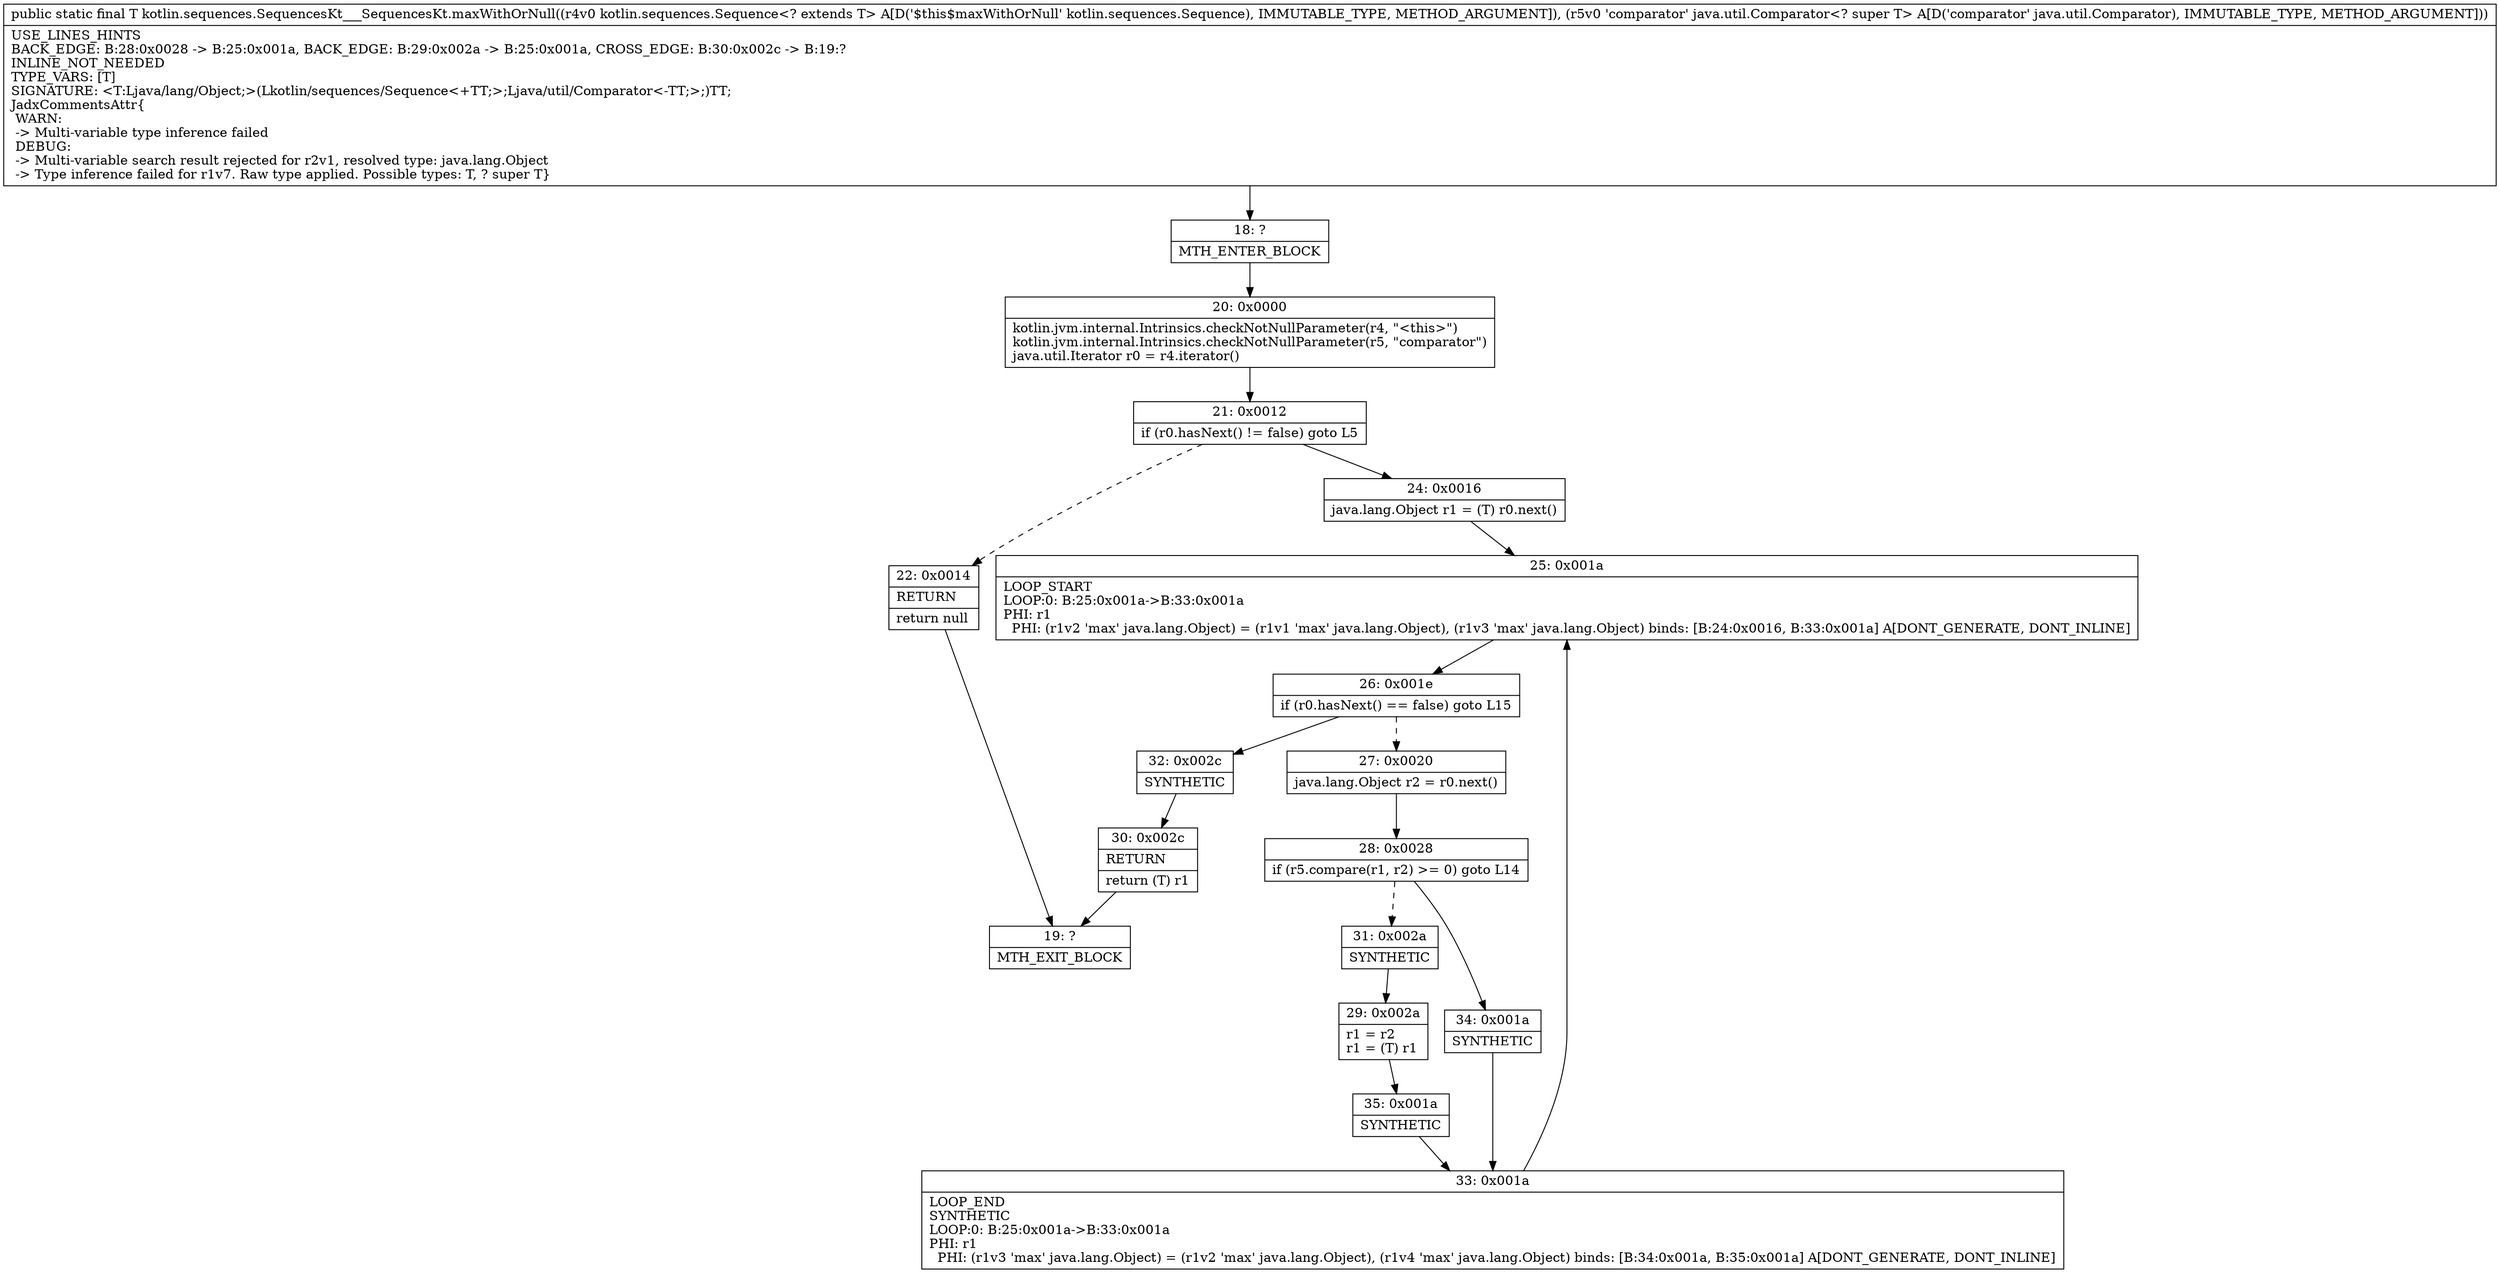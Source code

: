 digraph "CFG forkotlin.sequences.SequencesKt___SequencesKt.maxWithOrNull(Lkotlin\/sequences\/Sequence;Ljava\/util\/Comparator;)Ljava\/lang\/Object;" {
Node_18 [shape=record,label="{18\:\ ?|MTH_ENTER_BLOCK\l}"];
Node_20 [shape=record,label="{20\:\ 0x0000|kotlin.jvm.internal.Intrinsics.checkNotNullParameter(r4, \"\<this\>\")\lkotlin.jvm.internal.Intrinsics.checkNotNullParameter(r5, \"comparator\")\ljava.util.Iterator r0 = r4.iterator()\l}"];
Node_21 [shape=record,label="{21\:\ 0x0012|if (r0.hasNext() != false) goto L5\l}"];
Node_22 [shape=record,label="{22\:\ 0x0014|RETURN\l|return null\l}"];
Node_19 [shape=record,label="{19\:\ ?|MTH_EXIT_BLOCK\l}"];
Node_24 [shape=record,label="{24\:\ 0x0016|java.lang.Object r1 = (T) r0.next()\l}"];
Node_25 [shape=record,label="{25\:\ 0x001a|LOOP_START\lLOOP:0: B:25:0x001a\-\>B:33:0x001a\lPHI: r1 \l  PHI: (r1v2 'max' java.lang.Object) = (r1v1 'max' java.lang.Object), (r1v3 'max' java.lang.Object) binds: [B:24:0x0016, B:33:0x001a] A[DONT_GENERATE, DONT_INLINE]\l}"];
Node_26 [shape=record,label="{26\:\ 0x001e|if (r0.hasNext() == false) goto L15\l}"];
Node_27 [shape=record,label="{27\:\ 0x0020|java.lang.Object r2 = r0.next()\l}"];
Node_28 [shape=record,label="{28\:\ 0x0028|if (r5.compare(r1, r2) \>= 0) goto L14\l}"];
Node_31 [shape=record,label="{31\:\ 0x002a|SYNTHETIC\l}"];
Node_29 [shape=record,label="{29\:\ 0x002a|r1 = r2\lr1 = (T) r1\l}"];
Node_35 [shape=record,label="{35\:\ 0x001a|SYNTHETIC\l}"];
Node_33 [shape=record,label="{33\:\ 0x001a|LOOP_END\lSYNTHETIC\lLOOP:0: B:25:0x001a\-\>B:33:0x001a\lPHI: r1 \l  PHI: (r1v3 'max' java.lang.Object) = (r1v2 'max' java.lang.Object), (r1v4 'max' java.lang.Object) binds: [B:34:0x001a, B:35:0x001a] A[DONT_GENERATE, DONT_INLINE]\l}"];
Node_34 [shape=record,label="{34\:\ 0x001a|SYNTHETIC\l}"];
Node_32 [shape=record,label="{32\:\ 0x002c|SYNTHETIC\l}"];
Node_30 [shape=record,label="{30\:\ 0x002c|RETURN\l|return (T) r1\l}"];
MethodNode[shape=record,label="{public static final T kotlin.sequences.SequencesKt___SequencesKt.maxWithOrNull((r4v0 kotlin.sequences.Sequence\<? extends T\> A[D('$this$maxWithOrNull' kotlin.sequences.Sequence), IMMUTABLE_TYPE, METHOD_ARGUMENT]), (r5v0 'comparator' java.util.Comparator\<? super T\> A[D('comparator' java.util.Comparator), IMMUTABLE_TYPE, METHOD_ARGUMENT]))  | USE_LINES_HINTS\lBACK_EDGE: B:28:0x0028 \-\> B:25:0x001a, BACK_EDGE: B:29:0x002a \-\> B:25:0x001a, CROSS_EDGE: B:30:0x002c \-\> B:19:?\lINLINE_NOT_NEEDED\lTYPE_VARS: [T]\lSIGNATURE: \<T:Ljava\/lang\/Object;\>(Lkotlin\/sequences\/Sequence\<+TT;\>;Ljava\/util\/Comparator\<\-TT;\>;)TT;\lJadxCommentsAttr\{\l WARN: \l \-\> Multi\-variable type inference failed\l DEBUG: \l \-\> Multi\-variable search result rejected for r2v1, resolved type: java.lang.Object\l \-\> Type inference failed for r1v7. Raw type applied. Possible types: T, ? super T\}\l}"];
MethodNode -> Node_18;Node_18 -> Node_20;
Node_20 -> Node_21;
Node_21 -> Node_22[style=dashed];
Node_21 -> Node_24;
Node_22 -> Node_19;
Node_24 -> Node_25;
Node_25 -> Node_26;
Node_26 -> Node_27[style=dashed];
Node_26 -> Node_32;
Node_27 -> Node_28;
Node_28 -> Node_31[style=dashed];
Node_28 -> Node_34;
Node_31 -> Node_29;
Node_29 -> Node_35;
Node_35 -> Node_33;
Node_33 -> Node_25;
Node_34 -> Node_33;
Node_32 -> Node_30;
Node_30 -> Node_19;
}

